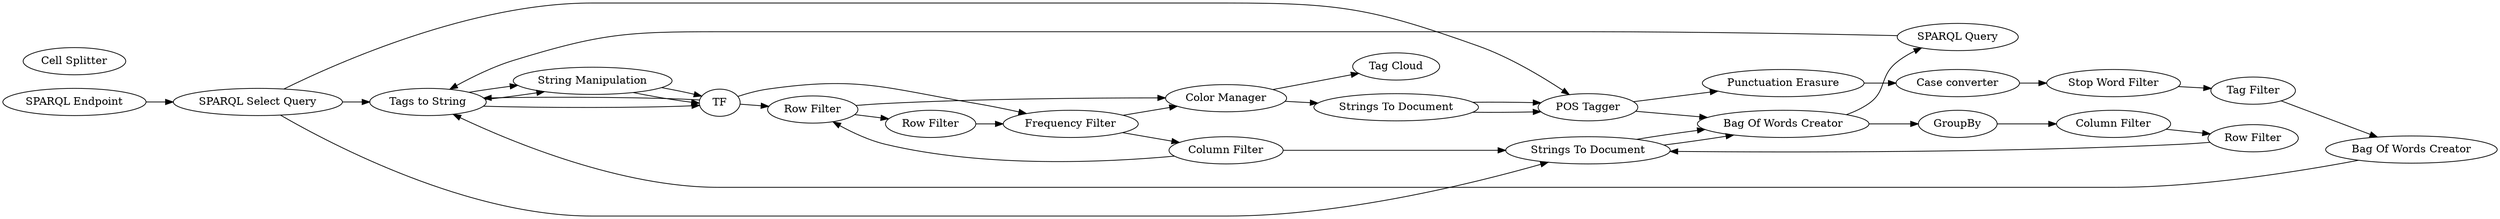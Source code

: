 digraph {
	17 [label="SPARQL Select Query"]
	19 [label="String Manipulation"]
	20 [label="String Manipulation"]
	21 [label="String Manipulation"]
	22 [label="Row Filter"]
	23 [label="Row Filter"]
	24 [label="Column Filter"]
	25 [label="Row Filter"]
	26 [label="Cell Splitter"]
	85 [label="Memory Endpoint"]
	86 [label="SPARQL Insert"]
	92 [label="Reference Row Filter"]
	93 [label="SPARQL Delete"]
	94 [label="SPARQL Query"]
	19 [label="String Manipulation"]
	20 [label="String Manipulation"]
	21 [label="String Manipulation"]
	25 [label="Row Filter"]
	27 [label="Cell Splitter"]
	19 [label="Tags to String"]
	21 [label=TF]
	23 [label="Frequency Filter"]
	27 [label="Color Manager"]
	78 [label="Case converter"]
	79 [label="Punctuation Erasure"]
	83 [label="Tag Filter"]
	84 [label="Bag Of Words Creator"]
	85 [label="Strings To Document"]
	86 [label="POS Tagger"]
	87 [label="Stop Word Filter"]
	89 [label=GroupBy]
	90 [label="Row Filter"]
	91 [label="Column Filter"]
	92 [label="Strings To Document"]
	93 [label="Bag Of Words Creator"]
	99 [label="SPARQL Endpoint"]
	100 [label="Tag Cloud"]
	19 -> 20
	20 -> 21
	21 -> 19
	22 -> 23
	23 -> 24
	25 -> 22
	24 -> 25
	19 -> 20
	20 -> 21
	21 -> 25
	25 -> 27
	19 -> 21
	21 -> 23
	23 -> 27
	78 -> 87
	79 -> 78
	83 -> 84
	84 -> 19
	85 -> 86
	86 -> 79
	87 -> 83
	89 -> 91
	91 -> 90
	92 -> 93
	93 -> 89
	17 -> 86
	17 -> 19
	17 -> 92
	24 -> 92
	85 -> 86
	86 -> 93
	92 -> 93
	93 -> 94
	94 -> 19
	27 -> 85
	27 -> 100
	90 -> 92
	99 -> 17
	rankdir=LR
}
